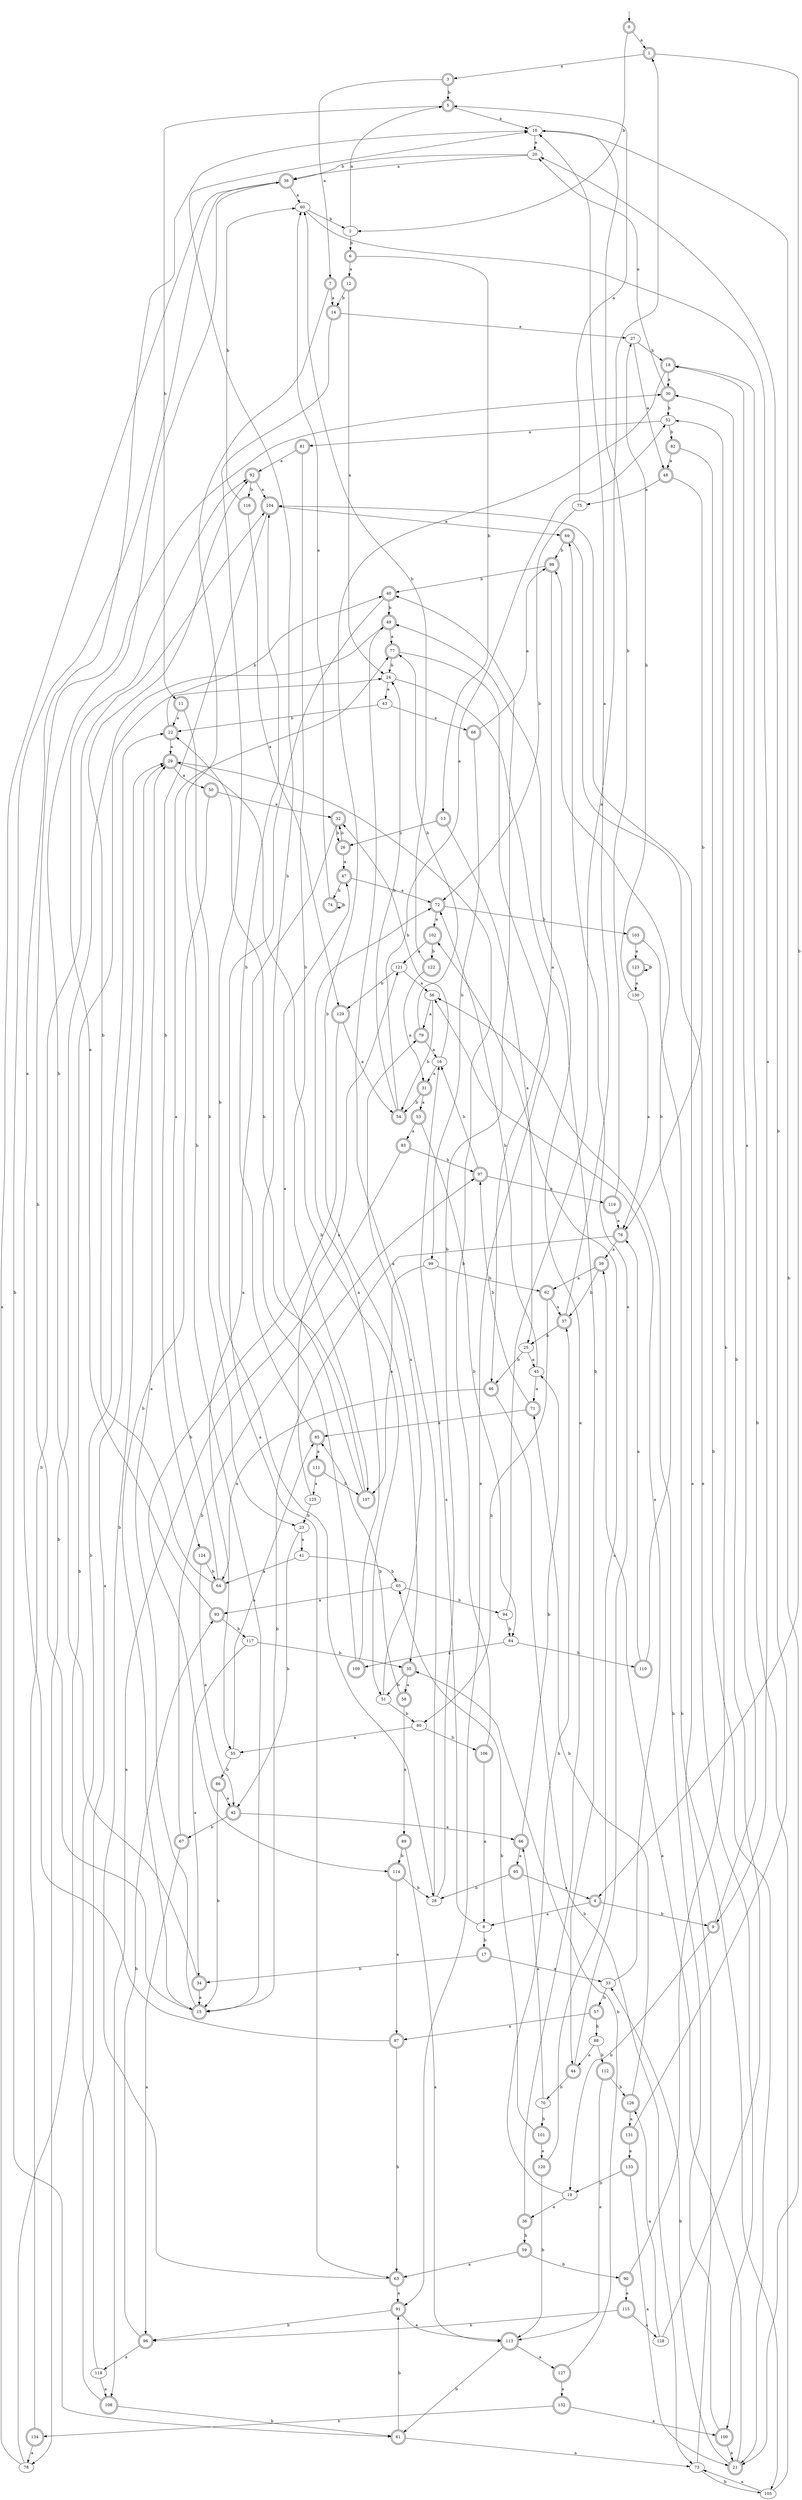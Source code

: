 digraph RandomDFA {
  __start0 [label="", shape=none];
  __start0 -> 0 [label=""];
  0 [shape=circle] [shape=doublecircle]
  0 -> 1 [label="a"]
  0 -> 2 [label="b"]
  1 [shape=doublecircle]
  1 -> 3 [label="a"]
  1 -> 4 [label="b"]
  2
  2 -> 5 [label="a"]
  2 -> 6 [label="b"]
  3 [shape=doublecircle]
  3 -> 7 [label="a"]
  3 -> 5 [label="b"]
  4 [shape=doublecircle]
  4 -> 8 [label="a"]
  4 -> 9 [label="b"]
  5 [shape=doublecircle]
  5 -> 10 [label="a"]
  5 -> 11 [label="b"]
  6 [shape=doublecircle]
  6 -> 12 [label="a"]
  6 -> 13 [label="b"]
  7 [shape=doublecircle]
  7 -> 14 [label="a"]
  7 -> 15 [label="b"]
  8
  8 -> 16 [label="a"]
  8 -> 17 [label="b"]
  9 [shape=doublecircle]
  9 -> 18 [label="a"]
  9 -> 19 [label="b"]
  10
  10 -> 20 [label="a"]
  10 -> 21 [label="b"]
  11 [shape=doublecircle]
  11 -> 22 [label="a"]
  11 -> 23 [label="b"]
  12 [shape=doublecircle]
  12 -> 24 [label="a"]
  12 -> 14 [label="b"]
  13 [shape=doublecircle]
  13 -> 25 [label="a"]
  13 -> 26 [label="b"]
  14 [shape=doublecircle]
  14 -> 27 [label="a"]
  14 -> 28 [label="b"]
  15 [shape=doublecircle]
  15 -> 29 [label="a"]
  15 -> 30 [label="b"]
  16
  16 -> 31 [label="a"]
  16 -> 32 [label="b"]
  17 [shape=doublecircle]
  17 -> 33 [label="a"]
  17 -> 34 [label="b"]
  18 [shape=doublecircle]
  18 -> 30 [label="a"]
  18 -> 35 [label="b"]
  19
  19 -> 36 [label="a"]
  19 -> 37 [label="b"]
  20
  20 -> 38 [label="a"]
  20 -> 38 [label="b"]
  21 [shape=doublecircle]
  21 -> 39 [label="a"]
  21 -> 33 [label="b"]
  22 [shape=doublecircle]
  22 -> 29 [label="a"]
  22 -> 40 [label="b"]
  23
  23 -> 41 [label="a"]
  23 -> 42 [label="b"]
  24
  24 -> 43 [label="a"]
  24 -> 44 [label="b"]
  25
  25 -> 45 [label="a"]
  25 -> 46 [label="b"]
  26 [shape=doublecircle]
  26 -> 47 [label="a"]
  26 -> 32 [label="b"]
  27
  27 -> 48 [label="a"]
  27 -> 18 [label="b"]
  28
  28 -> 49 [label="a"]
  28 -> 40 [label="b"]
  29 [shape=doublecircle]
  29 -> 50 [label="a"]
  29 -> 51 [label="b"]
  30 [shape=doublecircle]
  30 -> 20 [label="a"]
  30 -> 52 [label="b"]
  31 [shape=doublecircle]
  31 -> 53 [label="a"]
  31 -> 54 [label="b"]
  32 [shape=doublecircle]
  32 -> 55 [label="a"]
  32 -> 26 [label="b"]
  33
  33 -> 56 [label="a"]
  33 -> 57 [label="b"]
  34 [shape=doublecircle]
  34 -> 15 [label="a"]
  34 -> 38 [label="b"]
  35 [shape=doublecircle]
  35 -> 58 [label="a"]
  35 -> 51 [label="b"]
  36 [shape=doublecircle]
  36 -> 49 [label="a"]
  36 -> 59 [label="b"]
  37 [shape=doublecircle]
  37 -> 10 [label="a"]
  37 -> 25 [label="b"]
  38 [shape=doublecircle]
  38 -> 60 [label="a"]
  38 -> 61 [label="b"]
  39 [shape=doublecircle]
  39 -> 62 [label="a"]
  39 -> 37 [label="b"]
  40 [shape=doublecircle]
  40 -> 63 [label="a"]
  40 -> 49 [label="b"]
  41
  41 -> 64 [label="a"]
  41 -> 65 [label="b"]
  42 [shape=doublecircle]
  42 -> 66 [label="a"]
  42 -> 67 [label="b"]
  43
  43 -> 68 [label="a"]
  43 -> 22 [label="b"]
  44 [shape=doublecircle]
  44 -> 69 [label="a"]
  44 -> 70 [label="b"]
  45
  45 -> 71 [label="a"]
  45 -> 72 [label="b"]
  46 [shape=doublecircle]
  46 -> 64 [label="a"]
  46 -> 73 [label="b"]
  47 [shape=doublecircle]
  47 -> 72 [label="a"]
  47 -> 74 [label="b"]
  48 [shape=doublecircle]
  48 -> 75 [label="a"]
  48 -> 76 [label="b"]
  49 [shape=doublecircle]
  49 -> 77 [label="a"]
  49 -> 78 [label="b"]
  50 [shape=doublecircle]
  50 -> 32 [label="a"]
  50 -> 15 [label="b"]
  51
  51 -> 79 [label="a"]
  51 -> 80 [label="b"]
  52
  52 -> 81 [label="a"]
  52 -> 82 [label="b"]
  53 [shape=doublecircle]
  53 -> 83 [label="a"]
  53 -> 84 [label="b"]
  54 [shape=doublecircle]
  54 -> 52 [label="a"]
  54 -> 24 [label="b"]
  55
  55 -> 85 [label="a"]
  55 -> 86 [label="b"]
  56
  56 -> 79 [label="a"]
  56 -> 54 [label="b"]
  57 [shape=doublecircle]
  57 -> 87 [label="a"]
  57 -> 88 [label="b"]
  58 [shape=doublecircle]
  58 -> 89 [label="a"]
  58 -> 85 [label="b"]
  59 [shape=doublecircle]
  59 -> 63 [label="a"]
  59 -> 90 [label="b"]
  60
  60 -> 9 [label="a"]
  60 -> 2 [label="b"]
  61 [shape=doublecircle]
  61 -> 73 [label="a"]
  61 -> 91 [label="b"]
  62 [shape=doublecircle]
  62 -> 37 [label="a"]
  62 -> 80 [label="b"]
  63 [shape=doublecircle]
  63 -> 91 [label="a"]
  63 -> 29 [label="b"]
  64 [shape=doublecircle]
  64 -> 77 [label="a"]
  64 -> 92 [label="b"]
  65
  65 -> 93 [label="a"]
  65 -> 94 [label="b"]
  66 [shape=doublecircle]
  66 -> 95 [label="a"]
  66 -> 45 [label="b"]
  67 [shape=doublecircle]
  67 -> 96 [label="a"]
  67 -> 97 [label="b"]
  68 [shape=doublecircle]
  68 -> 98 [label="a"]
  68 -> 99 [label="b"]
  69 [shape=doublecircle]
  69 -> 100 [label="a"]
  69 -> 98 [label="b"]
  70
  70 -> 66 [label="a"]
  70 -> 101 [label="b"]
  71 [shape=doublecircle]
  71 -> 85 [label="a"]
  71 -> 97 [label="b"]
  72 [shape=doublecircle]
  72 -> 102 [label="a"]
  72 -> 103 [label="b"]
  73
  73 -> 104 [label="a"]
  73 -> 105 [label="b"]
  74 [shape=doublecircle]
  74 -> 60 [label="a"]
  74 -> 74 [label="b"]
  75
  75 -> 5 [label="a"]
  75 -> 72 [label="b"]
  76 [shape=doublecircle]
  76 -> 39 [label="a"]
  76 -> 15 [label="b"]
  77 [shape=doublecircle]
  77 -> 91 [label="a"]
  77 -> 24 [label="b"]
  78
  78 -> 38 [label="a"]
  78 -> 24 [label="b"]
  79 [shape=doublecircle]
  79 -> 16 [label="a"]
  79 -> 77 [label="b"]
  80
  80 -> 55 [label="a"]
  80 -> 106 [label="b"]
  81 [shape=doublecircle]
  81 -> 92 [label="a"]
  81 -> 107 [label="b"]
  82 [shape=doublecircle]
  82 -> 48 [label="a"]
  82 -> 21 [label="b"]
  83 [shape=doublecircle]
  83 -> 108 [label="a"]
  83 -> 97 [label="b"]
  84
  84 -> 109 [label="a"]
  84 -> 110 [label="b"]
  85 [shape=doublecircle]
  85 -> 111 [label="a"]
  85 -> 104 [label="b"]
  86 [shape=doublecircle]
  86 -> 42 [label="a"]
  86 -> 15 [label="b"]
  87 [shape=doublecircle]
  87 -> 10 [label="a"]
  87 -> 63 [label="b"]
  88
  88 -> 44 [label="a"]
  88 -> 112 [label="b"]
  89 [shape=doublecircle]
  89 -> 113 [label="a"]
  89 -> 114 [label="b"]
  90 [shape=doublecircle]
  90 -> 115 [label="a"]
  90 -> 52 [label="b"]
  91 [shape=doublecircle]
  91 -> 113 [label="a"]
  91 -> 96 [label="b"]
  92 [shape=doublecircle]
  92 -> 104 [label="a"]
  92 -> 116 [label="b"]
  93 [shape=doublecircle]
  93 -> 92 [label="a"]
  93 -> 117 [label="b"]
  94
  94 -> 1 [label="a"]
  94 -> 84 [label="b"]
  95 [shape=doublecircle]
  95 -> 4 [label="a"]
  95 -> 28 [label="b"]
  96 [shape=doublecircle]
  96 -> 118 [label="a"]
  96 -> 93 [label="b"]
  97 [shape=doublecircle]
  97 -> 119 [label="a"]
  97 -> 16 [label="b"]
  98 [shape=doublecircle]
  98 -> 46 [label="a"]
  98 -> 40 [label="b"]
  99
  99 -> 107 [label="a"]
  99 -> 62 [label="b"]
  100 [shape=doublecircle]
  100 -> 21 [label="a"]
  100 -> 56 [label="b"]
  101 [shape=doublecircle]
  101 -> 120 [label="a"]
  101 -> 65 [label="b"]
  102 [shape=doublecircle]
  102 -> 121 [label="a"]
  102 -> 122 [label="b"]
  103 [shape=doublecircle]
  103 -> 123 [label="a"]
  103 -> 105 [label="b"]
  104 [shape=doublecircle]
  104 -> 69 [label="a"]
  104 -> 124 [label="b"]
  105
  105 -> 73 [label="a"]
  105 -> 18 [label="b"]
  106 [shape=doublecircle]
  106 -> 8 [label="a"]
  106 -> 29 [label="b"]
  107 [shape=doublecircle]
  107 -> 47 [label="a"]
  107 -> 22 [label="b"]
  108 [shape=doublecircle]
  108 -> 29 [label="a"]
  108 -> 61 [label="b"]
  109 [shape=doublecircle]
  109 -> 72 [label="a"]
  109 -> 10 [label="b"]
  110 [shape=doublecircle]
  110 -> 76 [label="a"]
  110 -> 98 [label="b"]
  111 [shape=doublecircle]
  111 -> 125 [label="a"]
  111 -> 107 [label="b"]
  112 [shape=doublecircle]
  112 -> 113 [label="a"]
  112 -> 126 [label="b"]
  113 [shape=doublecircle]
  113 -> 127 [label="a"]
  113 -> 61 [label="b"]
  114 [shape=doublecircle]
  114 -> 87 [label="a"]
  114 -> 28 [label="b"]
  115 [shape=doublecircle]
  115 -> 128 [label="a"]
  115 -> 96 [label="b"]
  116 [shape=doublecircle]
  116 -> 129 [label="a"]
  116 -> 60 [label="b"]
  117
  117 -> 34 [label="a"]
  117 -> 35 [label="b"]
  118
  118 -> 108 [label="a"]
  118 -> 22 [label="b"]
  119 [shape=doublecircle]
  119 -> 76 [label="a"]
  119 -> 10 [label="b"]
  120 [shape=doublecircle]
  120 -> 102 [label="a"]
  120 -> 113 [label="b"]
  121
  121 -> 56 [label="a"]
  121 -> 129 [label="b"]
  122 [shape=doublecircle]
  122 -> 31 [label="a"]
  122 -> 60 [label="b"]
  123 [shape=doublecircle]
  123 -> 130 [label="a"]
  123 -> 123 [label="b"]
  124 [shape=doublecircle]
  124 -> 42 [label="a"]
  124 -> 64 [label="b"]
  125
  125 -> 121 [label="a"]
  125 -> 23 [label="b"]
  126 [shape=doublecircle]
  126 -> 131 [label="a"]
  126 -> 71 [label="b"]
  127 [shape=doublecircle]
  127 -> 132 [label="a"]
  127 -> 35 [label="b"]
  128
  128 -> 126 [label="a"]
  128 -> 30 [label="b"]
  129 [shape=doublecircle]
  129 -> 54 [label="a"]
  129 -> 114 [label="b"]
  130
  130 -> 76 [label="a"]
  130 -> 27 [label="b"]
  131 [shape=doublecircle]
  131 -> 133 [label="a"]
  131 -> 20 [label="b"]
  132 [shape=doublecircle]
  132 -> 100 [label="a"]
  132 -> 134 [label="b"]
  133 [shape=doublecircle]
  133 -> 21 [label="a"]
  133 -> 19 [label="b"]
  134 [shape=doublecircle]
  134 -> 78 [label="a"]
  134 -> 104 [label="b"]
}
